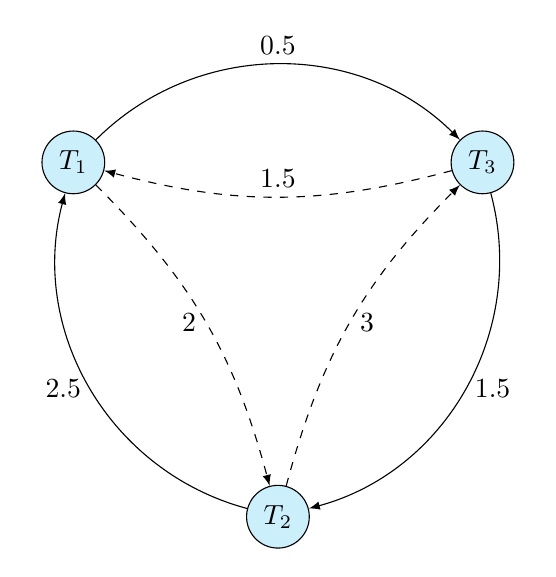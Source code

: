 \begin{tikzpicture}[scale=1.5]
\def \radius {2cm}

\node[draw, circle, fill=cyan!20] at ({30}:\radius) (n1) {$T_3$};
\node[draw, circle, fill=cyan!20] at ({150}:\radius) (n2) {$T_1$};
\node[draw, circle, fill=cyan!20] at ({270}:\radius) (n3) {$T_2$};

\path[->, >=latex] (n2) edge [bend left=45] node[above]{0.5} (n1);
\path[->, >=latex] (n3) edge [bend left=45] node[left]{2.5} (n2);
\path[->, >=latex] (n1) edge [bend left=45] node[right]{1.5} (n3);

\path[dashed, ->, >=latex] (n1) edge [bend left=15] node[above]{1.5} (n2);
\path[dashed, ->, >=latex] (n2) edge [bend left=15] node[left]{2} (n3);
\path[dashed, ->, >=latex] (n3) edge [bend left=15] node[right]{3} (n1);

\end{tikzpicture}
